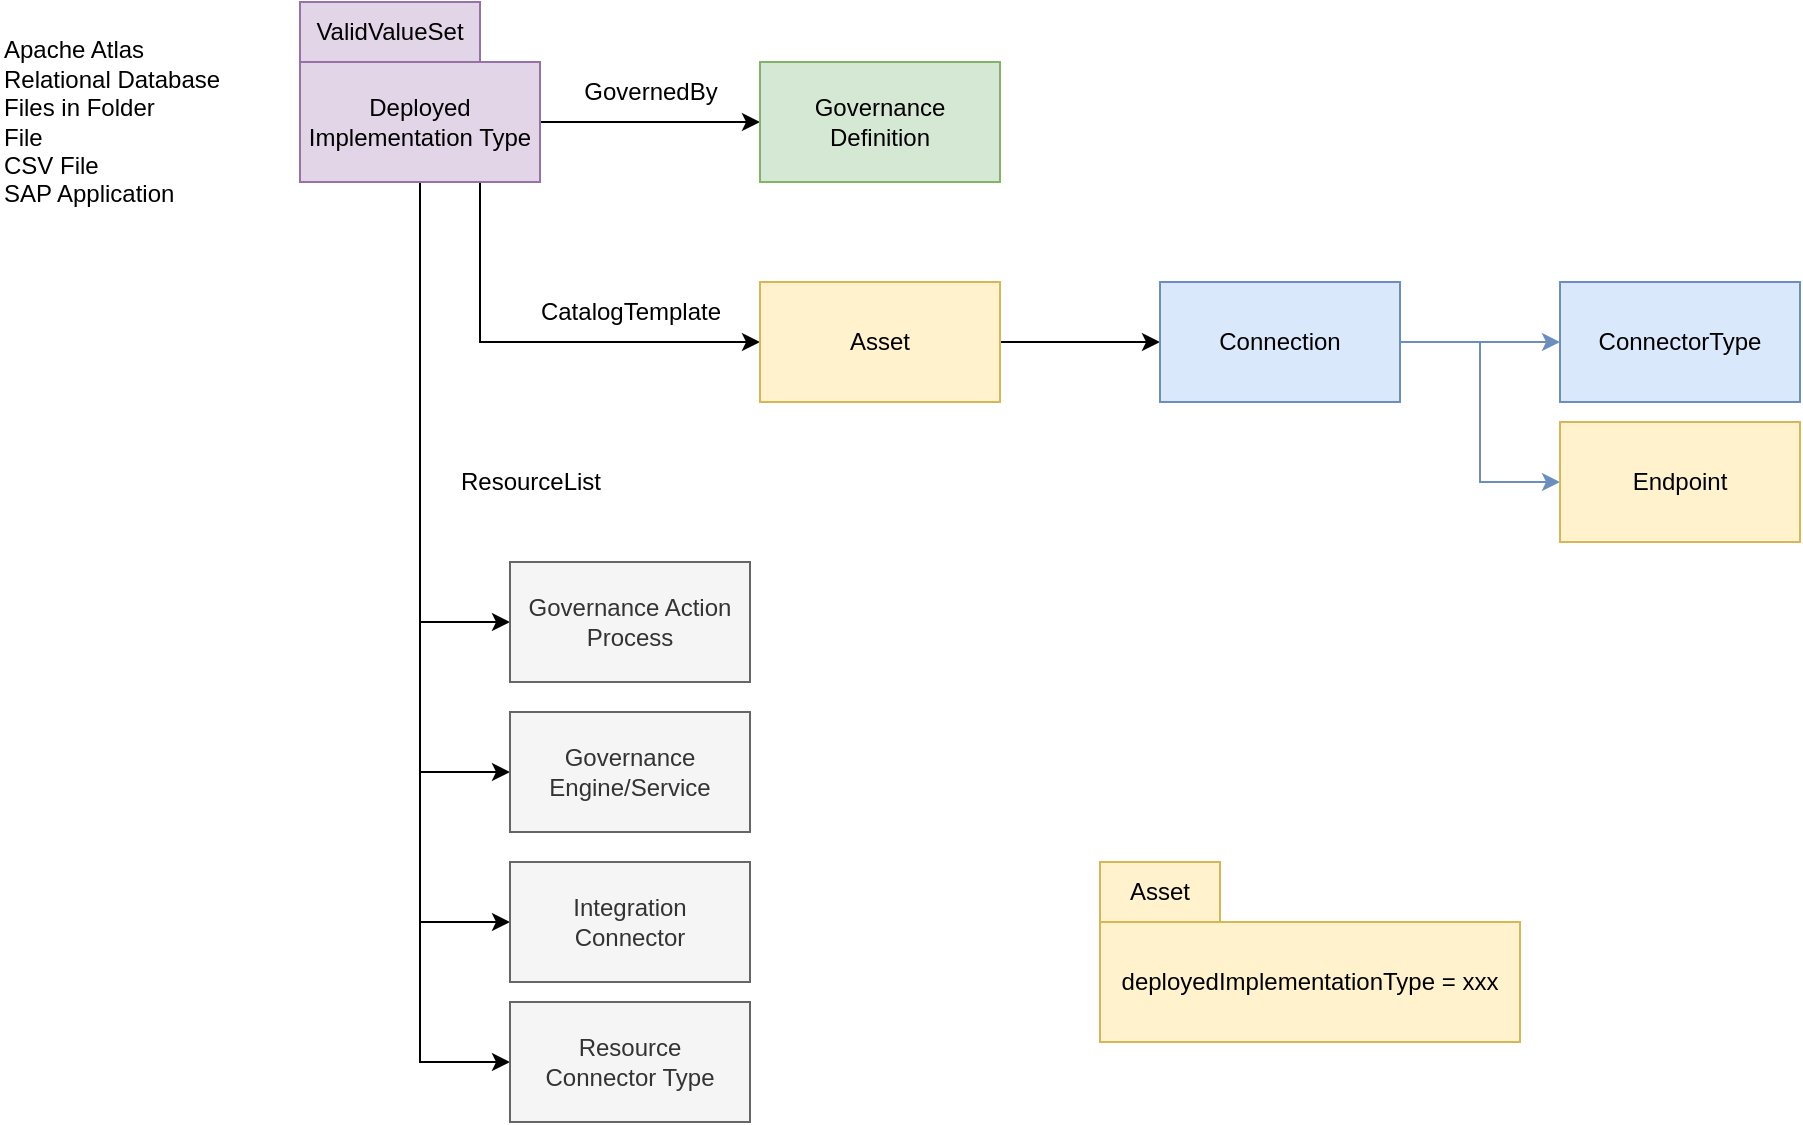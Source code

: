 <mxfile version="24.1.0" type="device" pages="4">
  <diagram name="deployed-implementation-type" id="qUKCv-Z4yKY8zKKvtONu">
    <mxGraphModel dx="1242" dy="823" grid="1" gridSize="10" guides="1" tooltips="1" connect="1" arrows="1" fold="1" page="1" pageScale="1" pageWidth="827" pageHeight="1169" math="0" shadow="0">
      <root>
        <mxCell id="0" />
        <mxCell id="1" parent="0" />
        <mxCell id="b3Yb-m2iy14IqW4_P95S-3" style="edgeStyle=orthogonalEdgeStyle;rounded=0;orthogonalLoop=1;jettySize=auto;html=1;exitX=1;exitY=0.5;exitDx=0;exitDy=0;entryX=0;entryY=0.5;entryDx=0;entryDy=0;" parent="1" source="b3Yb-m2iy14IqW4_P95S-1" target="b3Yb-m2iy14IqW4_P95S-2" edge="1">
          <mxGeometry relative="1" as="geometry" />
        </mxCell>
        <mxCell id="b3Yb-m2iy14IqW4_P95S-12" style="edgeStyle=orthogonalEdgeStyle;rounded=0;orthogonalLoop=1;jettySize=auto;html=1;exitX=0.75;exitY=1;exitDx=0;exitDy=0;entryX=0;entryY=0.5;entryDx=0;entryDy=0;" parent="1" source="b3Yb-m2iy14IqW4_P95S-1" target="b3Yb-m2iy14IqW4_P95S-5" edge="1">
          <mxGeometry relative="1" as="geometry" />
        </mxCell>
        <mxCell id="b3Yb-m2iy14IqW4_P95S-15" style="edgeStyle=orthogonalEdgeStyle;rounded=0;orthogonalLoop=1;jettySize=auto;html=1;exitX=0.5;exitY=1;exitDx=0;exitDy=0;entryX=0;entryY=0.5;entryDx=0;entryDy=0;" parent="1" source="b3Yb-m2iy14IqW4_P95S-1" target="b3Yb-m2iy14IqW4_P95S-14" edge="1">
          <mxGeometry relative="1" as="geometry" />
        </mxCell>
        <mxCell id="b3Yb-m2iy14IqW4_P95S-17" style="edgeStyle=orthogonalEdgeStyle;rounded=0;orthogonalLoop=1;jettySize=auto;html=1;exitX=0.5;exitY=1;exitDx=0;exitDy=0;entryX=0;entryY=0.5;entryDx=0;entryDy=0;" parent="1" source="b3Yb-m2iy14IqW4_P95S-1" target="b3Yb-m2iy14IqW4_P95S-16" edge="1">
          <mxGeometry relative="1" as="geometry" />
        </mxCell>
        <mxCell id="b3Yb-m2iy14IqW4_P95S-18" style="edgeStyle=orthogonalEdgeStyle;rounded=0;orthogonalLoop=1;jettySize=auto;html=1;exitX=0.5;exitY=1;exitDx=0;exitDy=0;entryX=0;entryY=0.5;entryDx=0;entryDy=0;" parent="1" source="b3Yb-m2iy14IqW4_P95S-1" target="b3Yb-m2iy14IqW4_P95S-19" edge="1">
          <mxGeometry relative="1" as="geometry">
            <mxPoint x="290" y="650" as="targetPoint" />
          </mxGeometry>
        </mxCell>
        <mxCell id="b3Yb-m2iy14IqW4_P95S-1" value="Deployed Implementation Type" style="rounded=0;whiteSpace=wrap;html=1;fillColor=#e1d5e7;strokeColor=#9673a6;" parent="1" vertex="1">
          <mxGeometry x="230" y="200" width="120" height="60" as="geometry" />
        </mxCell>
        <mxCell id="b3Yb-m2iy14IqW4_P95S-2" value="Governance&lt;br&gt;Definition" style="rounded=0;whiteSpace=wrap;html=1;fillColor=#d5e8d4;strokeColor=#82b366;" parent="1" vertex="1">
          <mxGeometry x="460" y="200" width="120" height="60" as="geometry" />
        </mxCell>
        <mxCell id="b3Yb-m2iy14IqW4_P95S-4" value="GovernedBy" style="text;html=1;align=center;verticalAlign=middle;resizable=0;points=[];autosize=1;strokeColor=none;fillColor=none;" parent="1" vertex="1">
          <mxGeometry x="360" y="200" width="90" height="30" as="geometry" />
        </mxCell>
        <mxCell id="b3Yb-m2iy14IqW4_P95S-7" value="" style="edgeStyle=orthogonalEdgeStyle;rounded=0;orthogonalLoop=1;jettySize=auto;html=1;" parent="1" source="b3Yb-m2iy14IqW4_P95S-5" target="b3Yb-m2iy14IqW4_P95S-6" edge="1">
          <mxGeometry relative="1" as="geometry" />
        </mxCell>
        <mxCell id="b3Yb-m2iy14IqW4_P95S-5" value="Asset" style="rounded=0;whiteSpace=wrap;html=1;fillColor=#fff2cc;strokeColor=#d6b656;" parent="1" vertex="1">
          <mxGeometry x="460" y="310" width="120" height="60" as="geometry" />
        </mxCell>
        <mxCell id="b3Yb-m2iy14IqW4_P95S-9" value="" style="edgeStyle=orthogonalEdgeStyle;rounded=0;orthogonalLoop=1;jettySize=auto;html=1;fillColor=#dae8fc;strokeColor=#6c8ebf;" parent="1" source="b3Yb-m2iy14IqW4_P95S-6" target="b3Yb-m2iy14IqW4_P95S-8" edge="1">
          <mxGeometry relative="1" as="geometry" />
        </mxCell>
        <mxCell id="b3Yb-m2iy14IqW4_P95S-11" value="" style="edgeStyle=orthogonalEdgeStyle;rounded=0;orthogonalLoop=1;jettySize=auto;html=1;entryX=0;entryY=0.5;entryDx=0;entryDy=0;fillColor=#dae8fc;strokeColor=#6c8ebf;" parent="1" source="b3Yb-m2iy14IqW4_P95S-6" target="b3Yb-m2iy14IqW4_P95S-10" edge="1">
          <mxGeometry relative="1" as="geometry" />
        </mxCell>
        <mxCell id="b3Yb-m2iy14IqW4_P95S-6" value="Connection" style="whiteSpace=wrap;html=1;rounded=0;fillColor=#dae8fc;strokeColor=#6c8ebf;" parent="1" vertex="1">
          <mxGeometry x="660" y="310" width="120" height="60" as="geometry" />
        </mxCell>
        <mxCell id="b3Yb-m2iy14IqW4_P95S-8" value="ConnectorType" style="whiteSpace=wrap;html=1;rounded=0;fillColor=#dae8fc;strokeColor=#6c8ebf;" parent="1" vertex="1">
          <mxGeometry x="860" y="310" width="120" height="60" as="geometry" />
        </mxCell>
        <mxCell id="b3Yb-m2iy14IqW4_P95S-10" value="Endpoint" style="whiteSpace=wrap;html=1;rounded=0;fillColor=#fff2cc;strokeColor=#d6b656;" parent="1" vertex="1">
          <mxGeometry x="860" y="380" width="120" height="60" as="geometry" />
        </mxCell>
        <mxCell id="b3Yb-m2iy14IqW4_P95S-13" value="CatalogTemplate" style="text;html=1;align=center;verticalAlign=middle;resizable=0;points=[];autosize=1;strokeColor=none;fillColor=none;" parent="1" vertex="1">
          <mxGeometry x="340" y="310" width="110" height="30" as="geometry" />
        </mxCell>
        <mxCell id="b3Yb-m2iy14IqW4_P95S-14" value="Governance Action&lt;br&gt;Process" style="rounded=0;whiteSpace=wrap;html=1;fillColor=#f5f5f5;strokeColor=#666666;fontColor=#333333;" parent="1" vertex="1">
          <mxGeometry x="335" y="450" width="120" height="60" as="geometry" />
        </mxCell>
        <mxCell id="b3Yb-m2iy14IqW4_P95S-16" value="Governance Engine/Service" style="rounded=0;whiteSpace=wrap;html=1;fillColor=#f5f5f5;strokeColor=#666666;fontColor=#333333;" parent="1" vertex="1">
          <mxGeometry x="335" y="525" width="120" height="60" as="geometry" />
        </mxCell>
        <mxCell id="b3Yb-m2iy14IqW4_P95S-19" value="Integration&lt;br&gt;Connector" style="rounded=0;whiteSpace=wrap;html=1;fillColor=#f5f5f5;strokeColor=#666666;fontColor=#333333;" parent="1" vertex="1">
          <mxGeometry x="335" y="600" width="120" height="60" as="geometry" />
        </mxCell>
        <mxCell id="b3Yb-m2iy14IqW4_P95S-20" value="ResourceList" style="text;html=1;align=center;verticalAlign=middle;resizable=0;points=[];autosize=1;strokeColor=none;fillColor=none;" parent="1" vertex="1">
          <mxGeometry x="300" y="395" width="90" height="30" as="geometry" />
        </mxCell>
        <mxCell id="b3Yb-m2iy14IqW4_P95S-21" style="edgeStyle=orthogonalEdgeStyle;rounded=0;orthogonalLoop=1;jettySize=auto;html=1;exitX=0.5;exitY=1;exitDx=0;exitDy=0;entryX=0;entryY=0.5;entryDx=0;entryDy=0;" parent="1" target="b3Yb-m2iy14IqW4_P95S-22" edge="1">
          <mxGeometry relative="1" as="geometry">
            <mxPoint x="290" y="720" as="targetPoint" />
            <mxPoint x="290" y="330" as="sourcePoint" />
            <Array as="points">
              <mxPoint x="290" y="700" />
            </Array>
          </mxGeometry>
        </mxCell>
        <mxCell id="b3Yb-m2iy14IqW4_P95S-22" value="Resource&lt;br&gt;Connector Type" style="rounded=0;whiteSpace=wrap;html=1;fillColor=#f5f5f5;strokeColor=#666666;fontColor=#333333;" parent="1" vertex="1">
          <mxGeometry x="335" y="670" width="120" height="60" as="geometry" />
        </mxCell>
        <mxCell id="b3Yb-m2iy14IqW4_P95S-23" value="Asset" style="rounded=0;whiteSpace=wrap;html=1;fillColor=#fff2cc;strokeColor=#d6b656;" parent="1" vertex="1">
          <mxGeometry x="630" y="600" width="60" height="30" as="geometry" />
        </mxCell>
        <mxCell id="b3Yb-m2iy14IqW4_P95S-24" value="deployedImplementationType = xxx" style="rounded=0;whiteSpace=wrap;html=1;fillColor=#fff2cc;strokeColor=#d6b656;" parent="1" vertex="1">
          <mxGeometry x="630" y="630" width="210" height="60" as="geometry" />
        </mxCell>
        <mxCell id="fNWjKRO-uDi4oFVqw6zM-1" value="Apache Atlas&lt;br&gt;Relational Database&lt;br&gt;Files in Folder&lt;br&gt;File&lt;br&gt;CSV File&lt;br&gt;SAP Application" style="text;html=1;align=left;verticalAlign=middle;resizable=0;points=[];autosize=1;strokeColor=none;fillColor=none;" parent="1" vertex="1">
          <mxGeometry x="80" y="180" width="130" height="100" as="geometry" />
        </mxCell>
        <mxCell id="V9C78iC_zSS600BThOtj-1" value="ValidValueSet" style="rounded=0;whiteSpace=wrap;html=1;fillColor=#e1d5e7;strokeColor=#9673a6;" vertex="1" parent="1">
          <mxGeometry x="230" y="170" width="90" height="30" as="geometry" />
        </mxCell>
      </root>
    </mxGraphModel>
  </diagram>
  <diagram id="XuiiRpJ12CHdMacsZVWG" name="file-types">
    <mxGraphModel dx="1242" dy="823" grid="1" gridSize="10" guides="1" tooltips="1" connect="1" arrows="1" fold="1" page="1" pageScale="1" pageWidth="827" pageHeight="1169" math="0" shadow="0">
      <root>
        <mxCell id="0" />
        <mxCell id="1" parent="0" />
        <mxCell id="SMoAeUGrcsFYhPmpA1hn-1" style="edgeStyle=orthogonalEdgeStyle;rounded=0;orthogonalLoop=1;jettySize=auto;html=1;exitX=1;exitY=0.5;exitDx=0;exitDy=0;entryX=0;entryY=0.5;entryDx=0;entryDy=0;" parent="1" source="SMoAeUGrcsFYhPmpA1hn-6" target="SMoAeUGrcsFYhPmpA1hn-7" edge="1">
          <mxGeometry relative="1" as="geometry" />
        </mxCell>
        <mxCell id="SMoAeUGrcsFYhPmpA1hn-2" style="edgeStyle=orthogonalEdgeStyle;rounded=0;orthogonalLoop=1;jettySize=auto;html=1;exitX=0.75;exitY=1;exitDx=0;exitDy=0;entryX=0;entryY=0.5;entryDx=0;entryDy=0;" parent="1" source="SMoAeUGrcsFYhPmpA1hn-6" target="SMoAeUGrcsFYhPmpA1hn-10" edge="1">
          <mxGeometry relative="1" as="geometry" />
        </mxCell>
        <mxCell id="SMoAeUGrcsFYhPmpA1hn-6" value="File Type" style="rounded=0;whiteSpace=wrap;html=1;fillColor=#e1d5e7;strokeColor=#9673a6;" parent="1" vertex="1">
          <mxGeometry x="260" y="1445" width="120" height="60" as="geometry" />
        </mxCell>
        <mxCell id="SMoAeUGrcsFYhPmpA1hn-7" value="Governance&lt;br&gt;Definition" style="rounded=0;whiteSpace=wrap;html=1;fillColor=#d5e8d4;strokeColor=#82b366;" parent="1" vertex="1">
          <mxGeometry x="490" y="1445" width="120" height="60" as="geometry" />
        </mxCell>
        <mxCell id="SMoAeUGrcsFYhPmpA1hn-8" value="GovernedBy" style="text;html=1;align=center;verticalAlign=middle;resizable=0;points=[];autosize=1;strokeColor=none;fillColor=none;" parent="1" vertex="1">
          <mxGeometry x="390" y="1445" width="90" height="30" as="geometry" />
        </mxCell>
        <mxCell id="SMoAeUGrcsFYhPmpA1hn-9" value="" style="edgeStyle=orthogonalEdgeStyle;rounded=0;orthogonalLoop=1;jettySize=auto;html=1;" parent="1" source="SMoAeUGrcsFYhPmpA1hn-10" target="SMoAeUGrcsFYhPmpA1hn-13" edge="1">
          <mxGeometry relative="1" as="geometry" />
        </mxCell>
        <mxCell id="SMoAeUGrcsFYhPmpA1hn-10" value="Asset" style="rounded=0;whiteSpace=wrap;html=1;fillColor=#fff2cc;strokeColor=#d6b656;" parent="1" vertex="1">
          <mxGeometry x="490" y="1555" width="120" height="60" as="geometry" />
        </mxCell>
        <mxCell id="SMoAeUGrcsFYhPmpA1hn-11" value="" style="edgeStyle=orthogonalEdgeStyle;rounded=0;orthogonalLoop=1;jettySize=auto;html=1;fillColor=#dae8fc;strokeColor=#6c8ebf;" parent="1" source="SMoAeUGrcsFYhPmpA1hn-13" target="SMoAeUGrcsFYhPmpA1hn-14" edge="1">
          <mxGeometry relative="1" as="geometry" />
        </mxCell>
        <mxCell id="SMoAeUGrcsFYhPmpA1hn-12" value="" style="edgeStyle=orthogonalEdgeStyle;rounded=0;orthogonalLoop=1;jettySize=auto;html=1;entryX=0;entryY=0.5;entryDx=0;entryDy=0;fillColor=#dae8fc;strokeColor=#6c8ebf;" parent="1" source="SMoAeUGrcsFYhPmpA1hn-13" target="SMoAeUGrcsFYhPmpA1hn-15" edge="1">
          <mxGeometry relative="1" as="geometry" />
        </mxCell>
        <mxCell id="SMoAeUGrcsFYhPmpA1hn-13" value="Connection" style="whiteSpace=wrap;html=1;rounded=0;fillColor=#dae8fc;strokeColor=#6c8ebf;" parent="1" vertex="1">
          <mxGeometry x="690" y="1555" width="120" height="60" as="geometry" />
        </mxCell>
        <mxCell id="SMoAeUGrcsFYhPmpA1hn-14" value="ConnectorType" style="whiteSpace=wrap;html=1;rounded=0;fillColor=#dae8fc;strokeColor=#6c8ebf;" parent="1" vertex="1">
          <mxGeometry x="890" y="1555" width="120" height="60" as="geometry" />
        </mxCell>
        <mxCell id="SMoAeUGrcsFYhPmpA1hn-15" value="Endpoint" style="whiteSpace=wrap;html=1;rounded=0;fillColor=#dae8fc;strokeColor=#6c8ebf;" parent="1" vertex="1">
          <mxGeometry x="890" y="1625" width="120" height="60" as="geometry" />
        </mxCell>
        <mxCell id="SMoAeUGrcsFYhPmpA1hn-16" value="CatalogTemplate" style="text;html=1;align=center;verticalAlign=middle;resizable=0;points=[];autosize=1;strokeColor=none;fillColor=none;" parent="1" vertex="1">
          <mxGeometry x="370" y="1555" width="110" height="30" as="geometry" />
        </mxCell>
        <mxCell id="SMoAeUGrcsFYhPmpA1hn-20" value="ResourceList" style="text;html=1;align=center;verticalAlign=middle;resizable=0;points=[];autosize=1;strokeColor=none;fillColor=none;" parent="1" vertex="1">
          <mxGeometry x="330" y="1625" width="90" height="30" as="geometry" />
        </mxCell>
        <mxCell id="SMoAeUGrcsFYhPmpA1hn-21" style="edgeStyle=orthogonalEdgeStyle;rounded=0;orthogonalLoop=1;jettySize=auto;html=1;exitX=0.5;exitY=1;exitDx=0;exitDy=0;entryX=0;entryY=0.5;entryDx=0;entryDy=0;" parent="1" source="SMoAeUGrcsFYhPmpA1hn-6" target="SMoAeUGrcsFYhPmpA1hn-22" edge="1">
          <mxGeometry relative="1" as="geometry">
            <mxPoint x="320" y="1965" as="targetPoint" />
            <mxPoint x="320" y="1575" as="sourcePoint" />
            <Array as="points">
              <mxPoint x="320" y="1730" />
            </Array>
          </mxGeometry>
        </mxCell>
        <mxCell id="SMoAeUGrcsFYhPmpA1hn-22" value="Resource&lt;br&gt;Connector Type" style="rounded=0;whiteSpace=wrap;html=1;fillColor=#f5f5f5;strokeColor=#666666;fontColor=#333333;" parent="1" vertex="1">
          <mxGeometry x="365" y="1700" width="120" height="60" as="geometry" />
        </mxCell>
        <mxCell id="SMoAeUGrcsFYhPmpA1hn-23" value="DataFile" style="rounded=0;whiteSpace=wrap;html=1;fillColor=#fff2cc;strokeColor=#d6b656;" parent="1" vertex="1">
          <mxGeometry x="580" y="1700" width="60" height="30" as="geometry" />
        </mxCell>
        <mxCell id="SMoAeUGrcsFYhPmpA1hn-24" value="deployedImplementationType = yyy&lt;br&gt;fileType = xxx" style="rounded=0;whiteSpace=wrap;html=1;fillColor=#fff2cc;strokeColor=#d6b656;" parent="1" vertex="1">
          <mxGeometry x="580" y="1730" width="210" height="60" as="geometry" />
        </mxCell>
        <mxCell id="SMoAeUGrcsFYhPmpA1hn-26" value=".csv&lt;br&gt;.avro&lt;br&gt;.ppt&lt;br&gt;.parquet&lt;br&gt;.omarchve" style="text;html=1;align=left;verticalAlign=middle;resizable=0;points=[];autosize=1;strokeColor=none;fillColor=none;" parent="1" vertex="1">
          <mxGeometry x="140" y="1430" width="80" height="90" as="geometry" />
        </mxCell>
        <mxCell id="SMoAeUGrcsFYhPmpA1hn-27" value="Asset" style="rounded=0;whiteSpace=wrap;html=1;fillColor=#b0e3e6;strokeColor=#0e8088;" parent="1" vertex="1">
          <mxGeometry x="320" y="80" width="120" height="60" as="geometry" />
        </mxCell>
        <mxCell id="SMoAeUGrcsFYhPmpA1hn-54" style="edgeStyle=orthogonalEdgeStyle;rounded=0;orthogonalLoop=1;jettySize=auto;html=1;entryX=0.5;entryY=1;entryDx=0;entryDy=0;endArrow=block;endFill=0;endSize=13;" parent="1" source="SMoAeUGrcsFYhPmpA1hn-53" target="SMoAeUGrcsFYhPmpA1hn-27" edge="1">
          <mxGeometry relative="1" as="geometry" />
        </mxCell>
        <mxCell id="SMoAeUGrcsFYhPmpA1hn-53" value="DataStore" style="rounded=0;whiteSpace=wrap;html=1;fillColor=#b0e3e6;strokeColor=#0e8088;" parent="1" vertex="1">
          <mxGeometry x="320" y="180" width="120" height="60" as="geometry" />
        </mxCell>
        <mxCell id="SMoAeUGrcsFYhPmpA1hn-55" value="DataFile" style="rounded=0;whiteSpace=wrap;html=1;fillColor=#b0e3e6;strokeColor=#0e8088;" parent="1" vertex="1">
          <mxGeometry x="320" y="300" width="120" height="60" as="geometry" />
        </mxCell>
        <mxCell id="SMoAeUGrcsFYhPmpA1hn-58" value="CSVFile" style="rounded=0;whiteSpace=wrap;html=1;fillColor=#b0e3e6;strokeColor=#0e8088;" parent="1" vertex="1">
          <mxGeometry x="170" y="380" width="120" height="60" as="geometry" />
        </mxCell>
        <mxCell id="SMoAeUGrcsFYhPmpA1hn-59" style="edgeStyle=orthogonalEdgeStyle;rounded=0;orthogonalLoop=1;jettySize=auto;html=1;endArrow=block;endFill=0;endSize=13;exitX=1;exitY=0.5;exitDx=0;exitDy=0;" parent="1" source="SMoAeUGrcsFYhPmpA1hn-58" target="SMoAeUGrcsFYhPmpA1hn-55" edge="1">
          <mxGeometry relative="1" as="geometry">
            <mxPoint x="170" y="320" as="sourcePoint" />
            <mxPoint x="160" y="370" as="targetPoint" />
          </mxGeometry>
        </mxCell>
        <mxCell id="SMoAeUGrcsFYhPmpA1hn-60" value="AvroFile" style="rounded=0;whiteSpace=wrap;html=1;fillColor=#b0e3e6;strokeColor=#0e8088;" parent="1" vertex="1">
          <mxGeometry x="170" y="450" width="120" height="60" as="geometry" />
        </mxCell>
        <mxCell id="SMoAeUGrcsFYhPmpA1hn-61" style="edgeStyle=orthogonalEdgeStyle;rounded=0;orthogonalLoop=1;jettySize=auto;html=1;endArrow=block;endFill=0;endSize=13;" parent="1" source="SMoAeUGrcsFYhPmpA1hn-60" target="SMoAeUGrcsFYhPmpA1hn-55" edge="1">
          <mxGeometry relative="1" as="geometry">
            <mxPoint x="180" y="330" as="sourcePoint" />
            <mxPoint x="170" y="380" as="targetPoint" />
          </mxGeometry>
        </mxCell>
        <mxCell id="SMoAeUGrcsFYhPmpA1hn-62" value="JSONFile" style="rounded=0;whiteSpace=wrap;html=1;fillColor=#b0e3e6;strokeColor=#0e8088;" parent="1" vertex="1">
          <mxGeometry x="170" y="520" width="120" height="60" as="geometry" />
        </mxCell>
        <mxCell id="SMoAeUGrcsFYhPmpA1hn-63" style="edgeStyle=orthogonalEdgeStyle;rounded=0;orthogonalLoop=1;jettySize=auto;html=1;endArrow=block;endFill=0;endSize=13;" parent="1" source="SMoAeUGrcsFYhPmpA1hn-62" target="SMoAeUGrcsFYhPmpA1hn-55" edge="1">
          <mxGeometry relative="1" as="geometry">
            <mxPoint x="190" y="340" as="sourcePoint" />
            <mxPoint x="180" y="390" as="targetPoint" />
          </mxGeometry>
        </mxCell>
        <mxCell id="SMoAeUGrcsFYhPmpA1hn-64" value="ParquetFile" style="rounded=0;whiteSpace=wrap;html=1;fillColor=#b0e3e6;strokeColor=#0e8088;" parent="1" vertex="1">
          <mxGeometry x="170" y="590" width="120" height="60" as="geometry" />
        </mxCell>
        <mxCell id="SMoAeUGrcsFYhPmpA1hn-65" style="edgeStyle=orthogonalEdgeStyle;rounded=0;orthogonalLoop=1;jettySize=auto;html=1;endArrow=block;endFill=0;endSize=13;entryX=0.5;entryY=1;entryDx=0;entryDy=0;" parent="1" source="SMoAeUGrcsFYhPmpA1hn-64" target="SMoAeUGrcsFYhPmpA1hn-55" edge="1">
          <mxGeometry relative="1" as="geometry">
            <mxPoint x="200" y="350" as="sourcePoint" />
            <mxPoint x="190" y="400" as="targetPoint" />
          </mxGeometry>
        </mxCell>
        <mxCell id="SMoAeUGrcsFYhPmpA1hn-66" value="SpreadsheetFile" style="rounded=0;whiteSpace=wrap;html=1;fillColor=#b0e3e6;strokeColor=#0e8088;" parent="1" vertex="1">
          <mxGeometry x="170" y="660" width="120" height="60" as="geometry" />
        </mxCell>
        <mxCell id="SMoAeUGrcsFYhPmpA1hn-67" style="edgeStyle=orthogonalEdgeStyle;rounded=0;orthogonalLoop=1;jettySize=auto;html=1;endArrow=block;endFill=0;endSize=13;" parent="1" source="SMoAeUGrcsFYhPmpA1hn-66" target="SMoAeUGrcsFYhPmpA1hn-55" edge="1">
          <mxGeometry relative="1" as="geometry">
            <mxPoint x="210" y="360" as="sourcePoint" />
            <mxPoint x="200" y="410" as="targetPoint" />
          </mxGeometry>
        </mxCell>
        <mxCell id="SMoAeUGrcsFYhPmpA1hn-68" value="XMLFile" style="rounded=0;whiteSpace=wrap;html=1;fillColor=#b0e3e6;strokeColor=#0e8088;" parent="1" vertex="1">
          <mxGeometry x="170" y="730" width="120" height="60" as="geometry" />
        </mxCell>
        <mxCell id="SMoAeUGrcsFYhPmpA1hn-69" style="edgeStyle=orthogonalEdgeStyle;rounded=0;orthogonalLoop=1;jettySize=auto;html=1;endArrow=block;endFill=0;endSize=13;entryX=0.5;entryY=1;entryDx=0;entryDy=0;" parent="1" source="SMoAeUGrcsFYhPmpA1hn-68" target="SMoAeUGrcsFYhPmpA1hn-55" edge="1">
          <mxGeometry relative="1" as="geometry">
            <mxPoint x="220" y="370" as="sourcePoint" />
            <mxPoint x="210" y="420" as="targetPoint" />
          </mxGeometry>
        </mxCell>
        <mxCell id="SMoAeUGrcsFYhPmpA1hn-70" value="FileFolder" style="rounded=0;whiteSpace=wrap;html=1;fillColor=#b0e3e6;strokeColor=#0e8088;" parent="1" vertex="1">
          <mxGeometry x="660" y="300" width="120" height="60" as="geometry" />
        </mxCell>
        <mxCell id="SMoAeUGrcsFYhPmpA1hn-72" value="DataFolder" style="rounded=0;whiteSpace=wrap;html=1;fillColor=#b0e3e6;strokeColor=#0e8088;" parent="1" vertex="1">
          <mxGeometry x="660" y="400" width="120" height="60" as="geometry" />
        </mxCell>
        <mxCell id="SMoAeUGrcsFYhPmpA1hn-73" style="edgeStyle=orthogonalEdgeStyle;rounded=0;orthogonalLoop=1;jettySize=auto;html=1;endArrow=block;endFill=0;endSize=13;" parent="1" source="SMoAeUGrcsFYhPmpA1hn-72" edge="1">
          <mxGeometry relative="1" as="geometry">
            <mxPoint x="730" y="310" as="sourcePoint" />
            <mxPoint x="720" y="360" as="targetPoint" />
          </mxGeometry>
        </mxCell>
        <mxCell id="SMoAeUGrcsFYhPmpA1hn-75" style="edgeStyle=orthogonalEdgeStyle;rounded=0;orthogonalLoop=1;jettySize=auto;html=1;endArrow=block;endFill=0;endSize=13;exitX=0.5;exitY=0;exitDx=0;exitDy=0;" parent="1" source="SMoAeUGrcsFYhPmpA1hn-55" target="SMoAeUGrcsFYhPmpA1hn-53" edge="1">
          <mxGeometry relative="1" as="geometry">
            <mxPoint x="300" y="420" as="sourcePoint" />
            <mxPoint x="390" y="370" as="targetPoint" />
          </mxGeometry>
        </mxCell>
        <mxCell id="SMoAeUGrcsFYhPmpA1hn-76" style="edgeStyle=orthogonalEdgeStyle;rounded=0;orthogonalLoop=1;jettySize=auto;html=1;endArrow=block;endFill=0;endSize=13;exitX=0.5;exitY=0;exitDx=0;exitDy=0;" parent="1" source="SMoAeUGrcsFYhPmpA1hn-70" target="SMoAeUGrcsFYhPmpA1hn-53" edge="1">
          <mxGeometry relative="1" as="geometry">
            <mxPoint x="310" y="430" as="sourcePoint" />
            <mxPoint x="490" y="250" as="targetPoint" />
          </mxGeometry>
        </mxCell>
        <mxCell id="SMoAeUGrcsFYhPmpA1hn-77" value="MediaFile" style="rounded=0;whiteSpace=wrap;html=1;fillColor=#b0e3e6;strokeColor=#0e8088;" parent="1" vertex="1">
          <mxGeometry x="480" y="380" width="120" height="60" as="geometry" />
        </mxCell>
        <mxCell id="SMoAeUGrcsFYhPmpA1hn-78" style="edgeStyle=orthogonalEdgeStyle;rounded=0;orthogonalLoop=1;jettySize=auto;html=1;endArrow=block;endFill=0;endSize=13;" parent="1" source="SMoAeUGrcsFYhPmpA1hn-77" edge="1">
          <mxGeometry relative="1" as="geometry">
            <mxPoint x="440" y="440" as="sourcePoint" />
            <mxPoint x="380" y="360" as="targetPoint" />
          </mxGeometry>
        </mxCell>
        <mxCell id="SMoAeUGrcsFYhPmpA1hn-79" value="Document" style="rounded=0;whiteSpace=wrap;html=1;fillColor=#b0e3e6;strokeColor=#0e8088;" parent="1" vertex="1">
          <mxGeometry x="640" y="520" width="120" height="60" as="geometry" />
        </mxCell>
        <mxCell id="SMoAeUGrcsFYhPmpA1hn-80" style="edgeStyle=orthogonalEdgeStyle;rounded=0;orthogonalLoop=1;jettySize=auto;html=1;endArrow=block;endFill=0;endSize=13;" parent="1" source="SMoAeUGrcsFYhPmpA1hn-79" target="SMoAeUGrcsFYhPmpA1hn-77" edge="1">
          <mxGeometry relative="1" as="geometry">
            <mxPoint x="450" y="450" as="sourcePoint" />
            <mxPoint x="390" y="370" as="targetPoint" />
          </mxGeometry>
        </mxCell>
        <mxCell id="SMoAeUGrcsFYhPmpA1hn-81" value="AudioFile" style="rounded=0;whiteSpace=wrap;html=1;fillColor=#b0e3e6;strokeColor=#0e8088;" parent="1" vertex="1">
          <mxGeometry x="640" y="590" width="120" height="60" as="geometry" />
        </mxCell>
        <mxCell id="SMoAeUGrcsFYhPmpA1hn-82" style="edgeStyle=orthogonalEdgeStyle;rounded=0;orthogonalLoop=1;jettySize=auto;html=1;endArrow=block;endFill=0;endSize=13;" parent="1" source="SMoAeUGrcsFYhPmpA1hn-81" edge="1">
          <mxGeometry relative="1" as="geometry">
            <mxPoint x="460" y="460" as="sourcePoint" />
            <mxPoint x="540" y="440" as="targetPoint" />
          </mxGeometry>
        </mxCell>
        <mxCell id="SMoAeUGrcsFYhPmpA1hn-83" value="3DImageFile" style="rounded=0;whiteSpace=wrap;html=1;fillColor=#b0e3e6;strokeColor=#0e8088;" parent="1" vertex="1">
          <mxGeometry x="640" y="660" width="120" height="60" as="geometry" />
        </mxCell>
        <mxCell id="SMoAeUGrcsFYhPmpA1hn-84" style="edgeStyle=orthogonalEdgeStyle;rounded=0;orthogonalLoop=1;jettySize=auto;html=1;endArrow=block;endFill=0;endSize=13;entryX=0.5;entryY=1;entryDx=0;entryDy=0;" parent="1" source="SMoAeUGrcsFYhPmpA1hn-83" target="SMoAeUGrcsFYhPmpA1hn-77" edge="1">
          <mxGeometry relative="1" as="geometry">
            <mxPoint x="470" y="470" as="sourcePoint" />
            <mxPoint x="410" y="390" as="targetPoint" />
          </mxGeometry>
        </mxCell>
        <mxCell id="SMoAeUGrcsFYhPmpA1hn-85" value="RasterFile" style="rounded=0;whiteSpace=wrap;html=1;fillColor=#b0e3e6;strokeColor=#0e8088;" parent="1" vertex="1">
          <mxGeometry x="640" y="730" width="120" height="60" as="geometry" />
        </mxCell>
        <mxCell id="SMoAeUGrcsFYhPmpA1hn-86" style="edgeStyle=orthogonalEdgeStyle;rounded=0;orthogonalLoop=1;jettySize=auto;html=1;endArrow=block;endFill=0;endSize=13;entryX=0.5;entryY=1;entryDx=0;entryDy=0;" parent="1" source="SMoAeUGrcsFYhPmpA1hn-85" target="SMoAeUGrcsFYhPmpA1hn-77" edge="1">
          <mxGeometry relative="1" as="geometry">
            <mxPoint x="480" y="480" as="sourcePoint" />
            <mxPoint x="420" y="400" as="targetPoint" />
          </mxGeometry>
        </mxCell>
        <mxCell id="SMoAeUGrcsFYhPmpA1hn-87" value="VectorFile" style="rounded=0;whiteSpace=wrap;html=1;fillColor=#b0e3e6;strokeColor=#0e8088;" parent="1" vertex="1">
          <mxGeometry x="640" y="800" width="120" height="60" as="geometry" />
        </mxCell>
        <mxCell id="SMoAeUGrcsFYhPmpA1hn-88" style="edgeStyle=orthogonalEdgeStyle;rounded=0;orthogonalLoop=1;jettySize=auto;html=1;endArrow=block;endFill=0;endSize=13;" parent="1" source="SMoAeUGrcsFYhPmpA1hn-87" edge="1">
          <mxGeometry relative="1" as="geometry">
            <mxPoint x="490" y="490" as="sourcePoint" />
            <mxPoint x="540" y="440" as="targetPoint" />
          </mxGeometry>
        </mxCell>
        <mxCell id="SMoAeUGrcsFYhPmpA1hn-89" value="LogFile" style="rounded=0;whiteSpace=wrap;html=1;fillColor=#b0e3e6;strokeColor=#0e8088;" parent="1" vertex="1">
          <mxGeometry x="169.5" y="800" width="120" height="60" as="geometry" />
        </mxCell>
        <mxCell id="SMoAeUGrcsFYhPmpA1hn-90" style="edgeStyle=orthogonalEdgeStyle;rounded=0;orthogonalLoop=1;jettySize=auto;html=1;endArrow=block;endFill=0;endSize=13;entryX=0.5;entryY=1;entryDx=0;entryDy=0;" parent="1" source="SMoAeUGrcsFYhPmpA1hn-89" target="SMoAeUGrcsFYhPmpA1hn-55" edge="1">
          <mxGeometry relative="1" as="geometry">
            <mxPoint x="219.5" y="440" as="sourcePoint" />
            <mxPoint x="379.5" y="430" as="targetPoint" />
          </mxGeometry>
        </mxCell>
        <mxCell id="SMoAeUGrcsFYhPmpA1hn-91" value="ArchiveFile" style="rounded=0;whiteSpace=wrap;html=1;fillColor=#b0e3e6;strokeColor=#0e8088;" parent="1" vertex="1">
          <mxGeometry x="170" y="870" width="120" height="60" as="geometry" />
        </mxCell>
        <mxCell id="SMoAeUGrcsFYhPmpA1hn-92" style="edgeStyle=orthogonalEdgeStyle;rounded=0;orthogonalLoop=1;jettySize=auto;html=1;endArrow=block;endFill=0;endSize=13;" parent="1" source="SMoAeUGrcsFYhPmpA1hn-91" edge="1">
          <mxGeometry relative="1" as="geometry">
            <mxPoint x="220" y="510" as="sourcePoint" />
            <mxPoint x="380" y="360" as="targetPoint" />
          </mxGeometry>
        </mxCell>
        <mxCell id="SMoAeUGrcsFYhPmpA1hn-93" value="KeystoreFile" style="rounded=0;whiteSpace=wrap;html=1;fillColor=#b0e3e6;strokeColor=#0e8088;" parent="1" vertex="1">
          <mxGeometry x="169.5" y="940" width="120" height="60" as="geometry" />
        </mxCell>
        <mxCell id="SMoAeUGrcsFYhPmpA1hn-94" style="edgeStyle=orthogonalEdgeStyle;rounded=0;orthogonalLoop=1;jettySize=auto;html=1;endArrow=block;endFill=0;endSize=13;" parent="1" source="SMoAeUGrcsFYhPmpA1hn-93" target="SMoAeUGrcsFYhPmpA1hn-55" edge="1">
          <mxGeometry relative="1" as="geometry">
            <mxPoint x="219.5" y="580" as="sourcePoint" />
            <mxPoint x="379.5" y="570" as="targetPoint" />
          </mxGeometry>
        </mxCell>
        <mxCell id="SMoAeUGrcsFYhPmpA1hn-95" value="SourceFile" style="rounded=0;whiteSpace=wrap;html=1;fillColor=#b0e3e6;strokeColor=#0e8088;" parent="1" vertex="1">
          <mxGeometry x="170" y="1010" width="120" height="60" as="geometry" />
        </mxCell>
        <mxCell id="SMoAeUGrcsFYhPmpA1hn-96" style="edgeStyle=orthogonalEdgeStyle;rounded=0;orthogonalLoop=1;jettySize=auto;html=1;endArrow=block;endFill=0;endSize=13;" parent="1" source="SMoAeUGrcsFYhPmpA1hn-95" target="SMoAeUGrcsFYhPmpA1hn-55" edge="1">
          <mxGeometry relative="1" as="geometry">
            <mxPoint x="220" y="650" as="sourcePoint" />
            <mxPoint x="380" y="640" as="targetPoint" />
          </mxGeometry>
        </mxCell>
        <mxCell id="SMoAeUGrcsFYhPmpA1hn-97" value="BuildInstructionFile" style="rounded=0;whiteSpace=wrap;html=1;fillColor=#b0e3e6;strokeColor=#0e8088;" parent="1" vertex="1">
          <mxGeometry x="169.5" y="1080" width="120" height="60" as="geometry" />
        </mxCell>
        <mxCell id="SMoAeUGrcsFYhPmpA1hn-98" style="edgeStyle=orthogonalEdgeStyle;rounded=0;orthogonalLoop=1;jettySize=auto;html=1;endArrow=block;endFill=0;endSize=13;" parent="1" source="SMoAeUGrcsFYhPmpA1hn-97" target="SMoAeUGrcsFYhPmpA1hn-55" edge="1">
          <mxGeometry relative="1" as="geometry">
            <mxPoint x="230" y="660" as="sourcePoint" />
            <mxPoint x="390" y="650" as="targetPoint" />
          </mxGeometry>
        </mxCell>
        <mxCell id="SMoAeUGrcsFYhPmpA1hn-99" value="ExecutableFile" style="rounded=0;whiteSpace=wrap;html=1;fillColor=#b0e3e6;strokeColor=#0e8088;" parent="1" vertex="1">
          <mxGeometry x="169.5" y="1150" width="120" height="60" as="geometry" />
        </mxCell>
        <mxCell id="SMoAeUGrcsFYhPmpA1hn-100" style="edgeStyle=orthogonalEdgeStyle;rounded=0;orthogonalLoop=1;jettySize=auto;html=1;endArrow=block;endFill=0;endSize=13;" parent="1" source="SMoAeUGrcsFYhPmpA1hn-99" target="SMoAeUGrcsFYhPmpA1hn-55" edge="1">
          <mxGeometry relative="1" as="geometry">
            <mxPoint x="240" y="670" as="sourcePoint" />
            <mxPoint x="400" y="660" as="targetPoint" />
          </mxGeometry>
        </mxCell>
        <mxCell id="SMoAeUGrcsFYhPmpA1hn-101" value="ScriptFile" style="rounded=0;whiteSpace=wrap;html=1;fillColor=#b0e3e6;strokeColor=#0e8088;" parent="1" vertex="1">
          <mxGeometry x="169.5" y="1220" width="120" height="60" as="geometry" />
        </mxCell>
        <mxCell id="SMoAeUGrcsFYhPmpA1hn-102" style="edgeStyle=orthogonalEdgeStyle;rounded=0;orthogonalLoop=1;jettySize=auto;html=1;endArrow=block;endFill=0;endSize=13;" parent="1" source="SMoAeUGrcsFYhPmpA1hn-101" target="SMoAeUGrcsFYhPmpA1hn-55" edge="1">
          <mxGeometry relative="1" as="geometry">
            <mxPoint x="250" y="680" as="sourcePoint" />
            <mxPoint x="410" y="670" as="targetPoint" />
          </mxGeometry>
        </mxCell>
        <mxCell id="SMoAeUGrcsFYhPmpA1hn-103" value="YAMLFile" style="rounded=0;whiteSpace=wrap;html=1;fillColor=#b0e3e6;strokeColor=#0e8088;" parent="1" vertex="1">
          <mxGeometry x="169.5" y="1289" width="120" height="60" as="geometry" />
        </mxCell>
        <mxCell id="SMoAeUGrcsFYhPmpA1hn-104" style="edgeStyle=orthogonalEdgeStyle;rounded=0;orthogonalLoop=1;jettySize=auto;html=1;endArrow=block;endFill=0;endSize=13;" parent="1" source="SMoAeUGrcsFYhPmpA1hn-103" target="SMoAeUGrcsFYhPmpA1hn-55" edge="1">
          <mxGeometry relative="1" as="geometry">
            <mxPoint x="260" y="690" as="sourcePoint" />
            <mxPoint x="420" y="680" as="targetPoint" />
          </mxGeometry>
        </mxCell>
        <mxCell id="SMoAeUGrcsFYhPmpA1hn-105" value="ValidValueSet" style="rounded=0;whiteSpace=wrap;html=1;fillColor=#fad7ac;strokeColor=#b46504;" parent="1" vertex="1">
          <mxGeometry x="540" y="1190" width="120" height="30" as="geometry" />
        </mxCell>
        <mxCell id="SMoAeUGrcsFYhPmpA1hn-106" value="displayName : &quot;Parquet File&quot;&lt;br&gt;description : &quot;Columnar data file.&quot;&lt;br&gt;deployedImplementationType : &quot;File&quot;&lt;br&gt;fileType : &quot;Parquet&quot;&lt;br&gt;fileExtension : &quot;pqt&quot;" style="rounded=0;whiteSpace=wrap;html=1;align=left;fillColor=#fad7ac;strokeColor=#b46504;" parent="1" vertex="1">
          <mxGeometry x="540" y="1220" width="230" height="100" as="geometry" />
        </mxCell>
        <mxCell id="SMoAeUGrcsFYhPmpA1hn-107" value="ValidValueSet" style="rounded=0;whiteSpace=wrap;html=1;fillColor=#fad7ac;strokeColor=#b46504;" parent="1" vertex="1">
          <mxGeometry x="790" y="1190" width="120" height="30" as="geometry" />
        </mxCell>
        <mxCell id="SMoAeUGrcsFYhPmpA1hn-108" value="displayName : &quot;Parquet File&quot;&lt;br&gt;description : &quot;Columnar data file.&quot;&lt;br&gt;deployedImplementationType : &quot;File&quot;&lt;br&gt;fileType : &quot;Parquet&quot;&lt;br&gt;fileExtension : &quot;parquet&quot;" style="rounded=0;whiteSpace=wrap;html=1;align=left;fillColor=#fad7ac;strokeColor=#b46504;" parent="1" vertex="1">
          <mxGeometry x="790" y="1220" width="230" height="100" as="geometry" />
        </mxCell>
      </root>
    </mxGraphModel>
  </diagram>
  <diagram id="7rmoZfFoL5cO5E5jDYzf" name="user-profile">
    <mxGraphModel dx="1242" dy="823" grid="1" gridSize="10" guides="1" tooltips="1" connect="1" arrows="1" fold="1" page="1" pageScale="1" pageWidth="827" pageHeight="1169" math="0" shadow="0">
      <root>
        <mxCell id="0" />
        <mxCell id="1" parent="0" />
        <mxCell id="RfF2yoiQYKBwpprb4mHW-1" value="Person" style="rounded=0;whiteSpace=wrap;html=1;fillColor=#d0cee2;strokeColor=#56517e;" parent="1" vertex="1">
          <mxGeometry x="140" y="190" width="70" height="30" as="geometry" />
        </mxCell>
        <mxCell id="RfF2yoiQYKBwpprb4mHW-5" style="edgeStyle=orthogonalEdgeStyle;rounded=0;orthogonalLoop=1;jettySize=auto;html=1;exitX=0.5;exitY=1;exitDx=0;exitDy=0;entryX=0;entryY=0.5;entryDx=0;entryDy=0;" parent="1" source="RfF2yoiQYKBwpprb4mHW-2" target="RfF2yoiQYKBwpprb4mHW-4" edge="1">
          <mxGeometry relative="1" as="geometry" />
        </mxCell>
        <mxCell id="RfF2yoiQYKBwpprb4mHW-2" value="Callie Quartile" style="rounded=0;whiteSpace=wrap;html=1;fillColor=#d0cee2;strokeColor=#56517e;" parent="1" vertex="1">
          <mxGeometry x="140" y="220" width="120" height="60" as="geometry" />
        </mxCell>
        <mxCell id="RfF2yoiQYKBwpprb4mHW-3" value="Collection" style="rounded=0;whiteSpace=wrap;html=1;fillColor=#fff2cc;strokeColor=#d6b656;" parent="1" vertex="1">
          <mxGeometry x="240" y="330" width="70" height="30" as="geometry" />
        </mxCell>
        <mxCell id="RfF2yoiQYKBwpprb4mHW-4" value="Callie&#39;s Interesting Technologies" style="rounded=0;whiteSpace=wrap;html=1;fillColor=#fff2cc;strokeColor=#d6b656;" parent="1" vertex="1">
          <mxGeometry x="240" y="360" width="120" height="60" as="geometry" />
        </mxCell>
        <mxCell id="RfF2yoiQYKBwpprb4mHW-6" value="DeployedImplementationType" style="rounded=0;whiteSpace=wrap;html=1;fillColor=#dae8fc;strokeColor=#6c8ebf;" parent="1" vertex="1">
          <mxGeometry x="330" y="460" width="180" height="30" as="geometry" />
        </mxCell>
        <mxCell id="RfF2yoiQYKBwpprb4mHW-7" value="Files on File System" style="rounded=0;whiteSpace=wrap;html=1;fillColor=#dae8fc;strokeColor=#6c8ebf;" parent="1" vertex="1">
          <mxGeometry x="330" y="490" width="230" height="50" as="geometry" />
        </mxCell>
        <mxCell id="RfF2yoiQYKBwpprb4mHW-8" value="DeployedImplementationType" style="rounded=0;whiteSpace=wrap;html=1;fillColor=#dae8fc;strokeColor=#6c8ebf;" parent="1" vertex="1">
          <mxGeometry x="340" y="470" width="180" height="30" as="geometry" />
        </mxCell>
        <mxCell id="RfF2yoiQYKBwpprb4mHW-9" value="Files on File System" style="rounded=0;whiteSpace=wrap;html=1;fillColor=#dae8fc;strokeColor=#6c8ebf;" parent="1" vertex="1">
          <mxGeometry x="340" y="500" width="230" height="50" as="geometry" />
        </mxCell>
        <mxCell id="RfF2yoiQYKBwpprb4mHW-10" value="DeployedImplementationType" style="rounded=0;whiteSpace=wrap;html=1;fillColor=#dae8fc;strokeColor=#6c8ebf;" parent="1" vertex="1">
          <mxGeometry x="350" y="480" width="180" height="30" as="geometry" />
        </mxCell>
        <mxCell id="RfF2yoiQYKBwpprb4mHW-11" value="Files on File System" style="rounded=0;whiteSpace=wrap;html=1;fillColor=#dae8fc;strokeColor=#6c8ebf;" parent="1" vertex="1">
          <mxGeometry x="350" y="510" width="230" height="50" as="geometry" />
        </mxCell>
        <mxCell id="RfF2yoiQYKBwpprb4mHW-12" value="DeployedImplementationType" style="rounded=0;whiteSpace=wrap;html=1;fillColor=#dae8fc;strokeColor=#6c8ebf;" parent="1" vertex="1">
          <mxGeometry x="360" y="490" width="180" height="30" as="geometry" />
        </mxCell>
        <mxCell id="RfF2yoiQYKBwpprb4mHW-13" value="Files on File System" style="rounded=0;whiteSpace=wrap;html=1;fillColor=#dae8fc;strokeColor=#6c8ebf;" parent="1" vertex="1">
          <mxGeometry x="360" y="520" width="230" height="50" as="geometry" />
        </mxCell>
        <mxCell id="RfF2yoiQYKBwpprb4mHW-14" style="edgeStyle=orthogonalEdgeStyle;rounded=0;orthogonalLoop=1;jettySize=auto;html=1;exitX=0.25;exitY=1;exitDx=0;exitDy=0;entryX=0;entryY=0.5;entryDx=0;entryDy=0;" parent="1" source="RfF2yoiQYKBwpprb4mHW-4" target="RfF2yoiQYKBwpprb4mHW-7" edge="1">
          <mxGeometry relative="1" as="geometry" />
        </mxCell>
        <mxCell id="RfF2yoiQYKBwpprb4mHW-15" style="edgeStyle=orthogonalEdgeStyle;rounded=0;orthogonalLoop=1;jettySize=auto;html=1;exitX=0.25;exitY=1;exitDx=0;exitDy=0;entryX=0;entryY=0.5;entryDx=0;entryDy=0;" parent="1" source="RfF2yoiQYKBwpprb4mHW-4" target="RfF2yoiQYKBwpprb4mHW-9" edge="1">
          <mxGeometry relative="1" as="geometry" />
        </mxCell>
        <mxCell id="RfF2yoiQYKBwpprb4mHW-16" style="edgeStyle=orthogonalEdgeStyle;rounded=0;orthogonalLoop=1;jettySize=auto;html=1;exitX=0.25;exitY=1;exitDx=0;exitDy=0;entryX=0;entryY=0.5;entryDx=0;entryDy=0;" parent="1" source="RfF2yoiQYKBwpprb4mHW-4" target="RfF2yoiQYKBwpprb4mHW-11" edge="1">
          <mxGeometry relative="1" as="geometry" />
        </mxCell>
        <mxCell id="RfF2yoiQYKBwpprb4mHW-17" style="edgeStyle=orthogonalEdgeStyle;rounded=0;orthogonalLoop=1;jettySize=auto;html=1;exitX=0.25;exitY=1;exitDx=0;exitDy=0;entryX=0;entryY=0.5;entryDx=0;entryDy=0;" parent="1" source="RfF2yoiQYKBwpprb4mHW-4" target="RfF2yoiQYKBwpprb4mHW-13" edge="1">
          <mxGeometry relative="1" as="geometry" />
        </mxCell>
      </root>
    </mxGraphModel>
  </diagram>
  <diagram id="qW-D6QI-DIGoc5VB6k1V" name="Page-4">
    <mxGraphModel dx="1242" dy="823" grid="1" gridSize="10" guides="1" tooltips="1" connect="1" arrows="1" fold="1" page="1" pageScale="1" pageWidth="827" pageHeight="1169" math="0" shadow="0">
      <root>
        <mxCell id="0" />
        <mxCell id="1" parent="0" />
      </root>
    </mxGraphModel>
  </diagram>
</mxfile>
